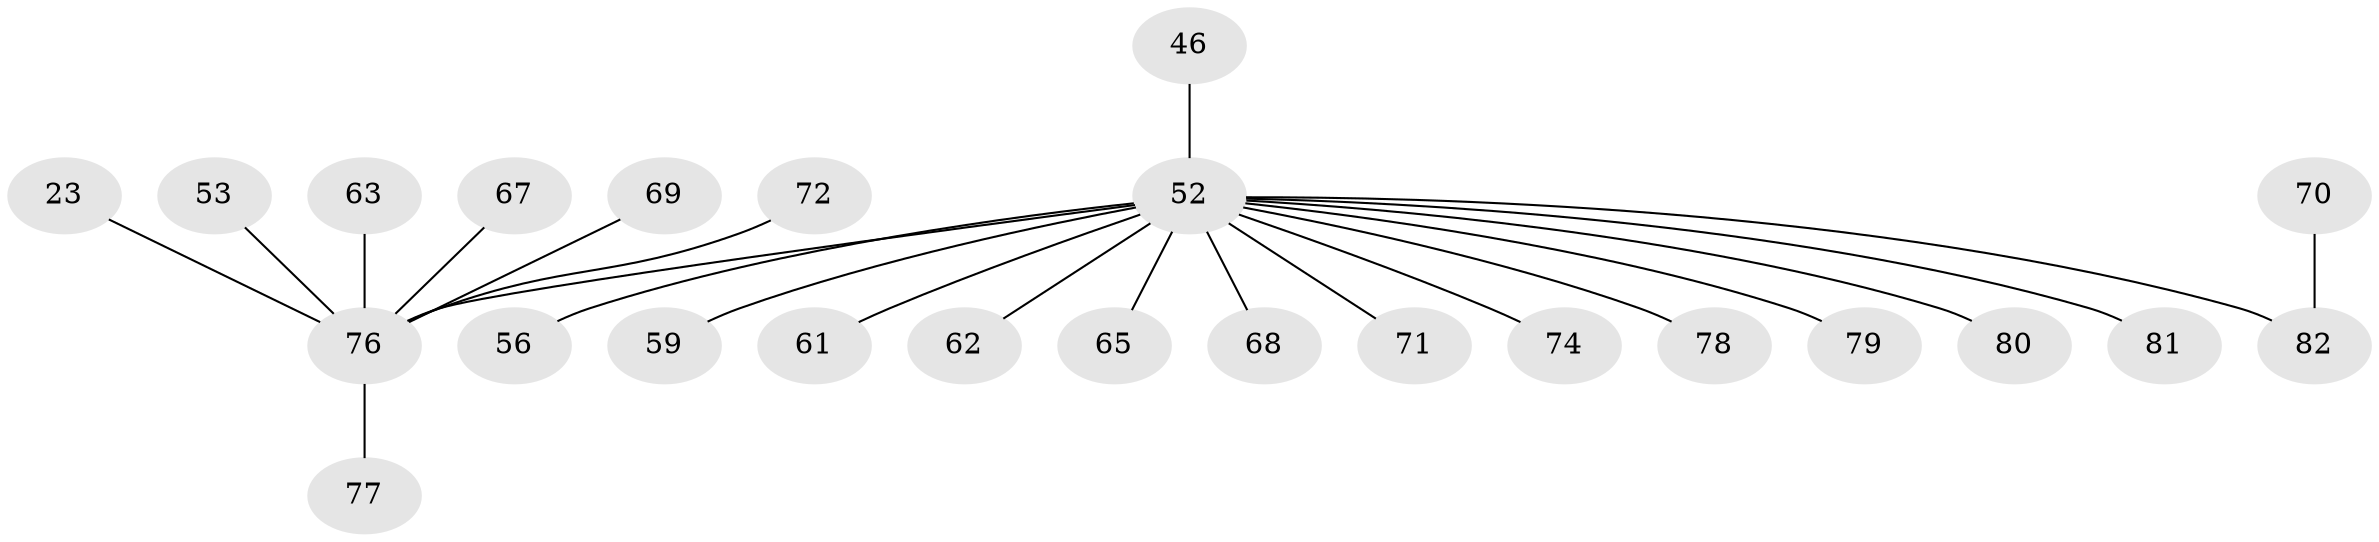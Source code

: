 // original degree distribution, {7: 0.012195121951219513, 4: 0.08536585365853659, 2: 0.23170731707317074, 3: 0.15853658536585366, 6: 0.024390243902439025, 5: 0.036585365853658534, 1: 0.45121951219512196}
// Generated by graph-tools (version 1.1) at 2025/44/03/04/25 21:44:43]
// undirected, 24 vertices, 23 edges
graph export_dot {
graph [start="1"]
  node [color=gray90,style=filled];
  23;
  46;
  52 [super="+10+35+37+14+25+26+33+38+40"];
  53;
  56;
  59;
  61;
  62 [super="+55"];
  63;
  65;
  67;
  68 [super="+42"];
  69 [super="+44"];
  70;
  71 [super="+54"];
  72;
  74 [super="+34"];
  76 [super="+64+75"];
  77;
  78 [super="+73"];
  79;
  80;
  81;
  82 [super="+45+31"];
  23 -- 76;
  46 -- 52;
  52 -- 79;
  52 -- 74 [weight=2];
  52 -- 81;
  52 -- 65;
  52 -- 80;
  52 -- 56;
  52 -- 59;
  52 -- 61;
  52 -- 82 [weight=2];
  52 -- 68;
  52 -- 71;
  52 -- 62;
  52 -- 76 [weight=5];
  52 -- 78;
  53 -- 76;
  63 -- 76 [weight=2];
  67 -- 76;
  69 -- 76;
  70 -- 82;
  72 -- 76;
  76 -- 77;
}
